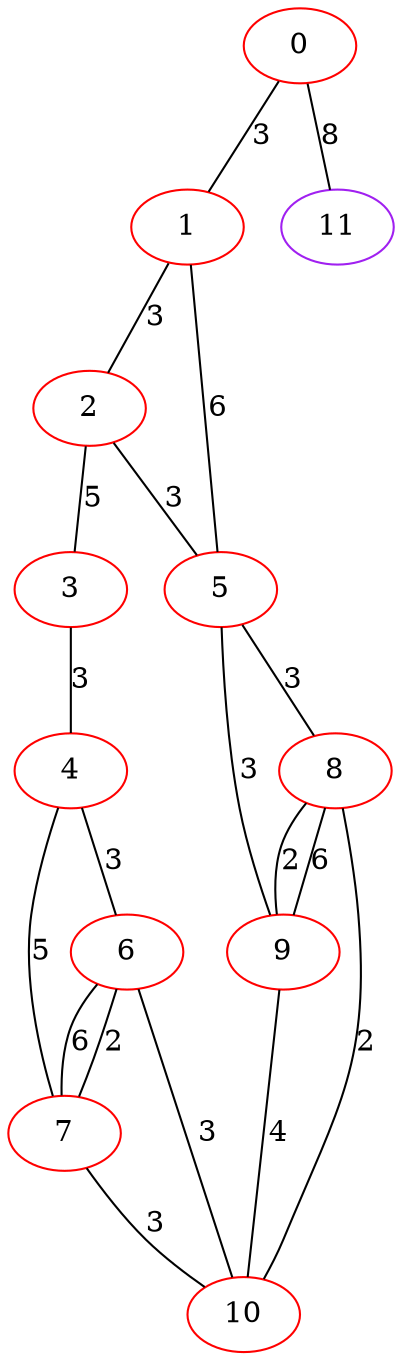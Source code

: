 graph "" {
0 [color=red, weight=1];
1 [color=red, weight=1];
2 [color=red, weight=1];
3 [color=red, weight=1];
4 [color=red, weight=1];
5 [color=red, weight=1];
6 [color=red, weight=1];
7 [color=red, weight=1];
8 [color=red, weight=1];
9 [color=red, weight=1];
10 [color=red, weight=1];
11 [color=purple, weight=4];
0 -- 1  [key=0, label=3];
0 -- 11  [key=0, label=8];
1 -- 2  [key=0, label=3];
1 -- 5  [key=0, label=6];
2 -- 3  [key=0, label=5];
2 -- 5  [key=0, label=3];
3 -- 4  [key=0, label=3];
4 -- 6  [key=0, label=3];
4 -- 7  [key=0, label=5];
5 -- 8  [key=0, label=3];
5 -- 9  [key=0, label=3];
6 -- 10  [key=0, label=3];
6 -- 7  [key=0, label=2];
6 -- 7  [key=1, label=6];
7 -- 10  [key=0, label=3];
8 -- 9  [key=0, label=2];
8 -- 9  [key=1, label=6];
8 -- 10  [key=0, label=2];
9 -- 10  [key=0, label=4];
}
